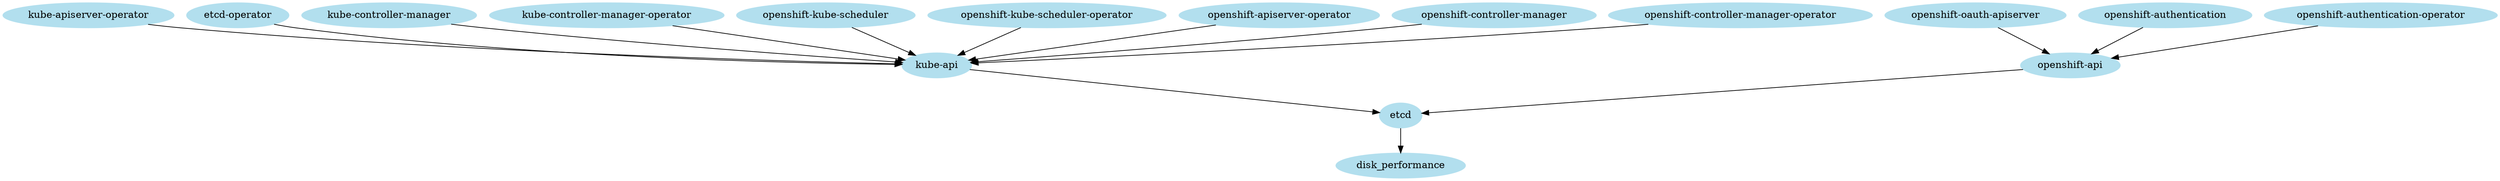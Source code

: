 digraph G {
	node [color=lightblue2 style=filled]
	etcd -> disk_performance
	"kube-api" -> etcd
	"openshift-api" -> etcd
	"kube-apiserver-operator" -> "kube-api"
	"etcd-operator" -> "kube-api"
	"kube-controller-manager" -> "kube-api"
	"kube-controller-manager-operator" -> "kube-api"
	"openshift-kube-scheduler" -> "kube-api"
	"openshift-kube-scheduler-operator" -> "kube-api"
	"openshift-apiserver-operator" -> "kube-api"
	"openshift-controller-manager" -> "kube-api"
	"openshift-controller-manager-operator" -> "kube-api"
	"openshift-oauth-apiserver" -> "openshift-api"
	"openshift-authentication" -> "openshift-api"
	"openshift-authentication-operator" -> "openshift-api"
}
